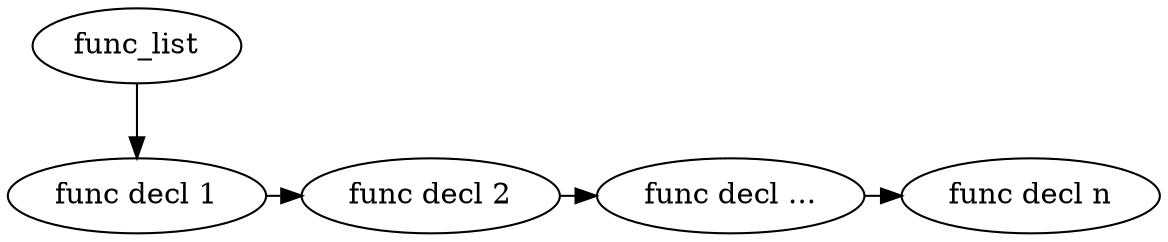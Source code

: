digraph {
	rankdir="TB";
	func_list;
	subgraph {
		rank="same";
		func_decl_1 [label="func decl 1"];
		func_decl_2 [label="func decl 2"];
		func_decl_p [label="func decl ..."];
		func_decl_n [label="func decl n"];
		
		func_decl_1 -> func_decl_2 -> func_decl_p -> func_decl_n;
	}
	
	func_list -> func_decl_1;
}